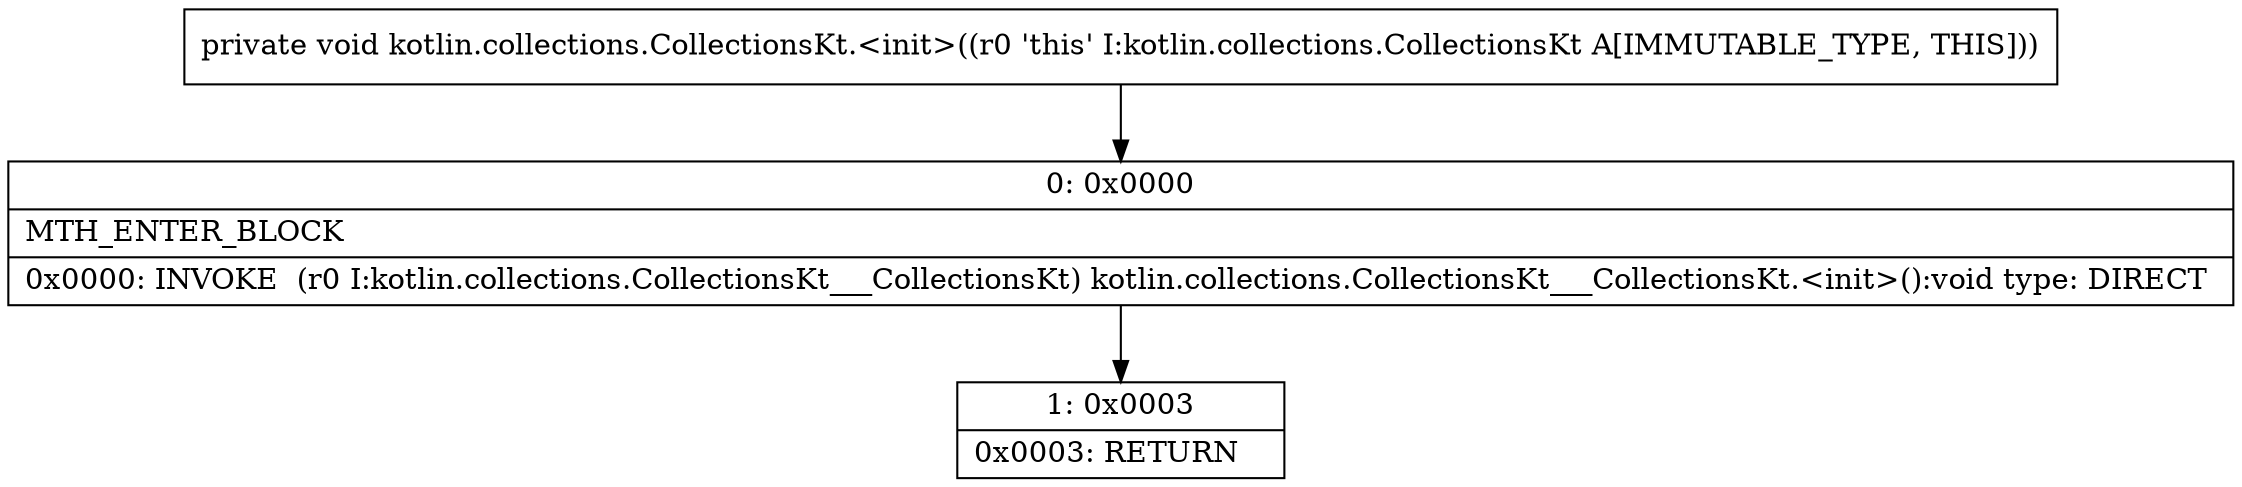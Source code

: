 digraph "CFG forkotlin.collections.CollectionsKt.\<init\>()V" {
Node_0 [shape=record,label="{0\:\ 0x0000|MTH_ENTER_BLOCK\l|0x0000: INVOKE  (r0 I:kotlin.collections.CollectionsKt___CollectionsKt) kotlin.collections.CollectionsKt___CollectionsKt.\<init\>():void type: DIRECT \l}"];
Node_1 [shape=record,label="{1\:\ 0x0003|0x0003: RETURN   \l}"];
MethodNode[shape=record,label="{private void kotlin.collections.CollectionsKt.\<init\>((r0 'this' I:kotlin.collections.CollectionsKt A[IMMUTABLE_TYPE, THIS])) }"];
MethodNode -> Node_0;
Node_0 -> Node_1;
}


